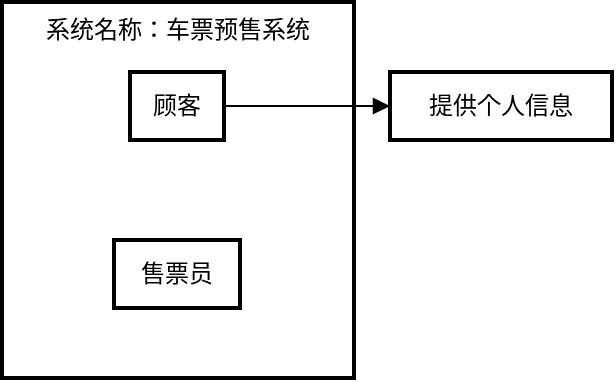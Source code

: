 <mxfile version="24.7.13">
  <diagram name="第 1 页" id="TalSakaueCvfrG7_y_5s">
    <mxGraphModel>
      <root>
        <mxCell id="0" />
        <mxCell id="1" parent="0" />
        <mxCell id="2" value="系统名称：车票预售系统" style="whiteSpace=wrap;strokeWidth=2;verticalAlign=top;" vertex="1" parent="1">
          <mxGeometry x="-31" width="176" height="188" as="geometry" />
        </mxCell>
        <mxCell id="3" value="顾客" style="whiteSpace=wrap;strokeWidth=2;" vertex="1" parent="1">
          <mxGeometry x="33" y="35" width="47" height="34" as="geometry" />
        </mxCell>
        <mxCell id="4" value="售票员" style="whiteSpace=wrap;strokeWidth=2;" vertex="1" parent="1">
          <mxGeometry x="25" y="119" width="63" height="34" as="geometry" />
        </mxCell>
        <mxCell id="5" value="提供个人信息" style="whiteSpace=wrap;strokeWidth=2;" vertex="1" parent="1">
          <mxGeometry x="163" y="35" width="111" height="34" as="geometry" />
        </mxCell>
        <mxCell id="6" value="" style="curved=1;startArrow=none;endArrow=block;exitX=1;exitY=0.5;entryX=0;entryY=0.5;" edge="1" parent="1" source="3" target="5">
          <mxGeometry relative="1" as="geometry">
            <Array as="points" />
          </mxGeometry>
        </mxCell>
      </root>
    </mxGraphModel>
  </diagram>
</mxfile>
